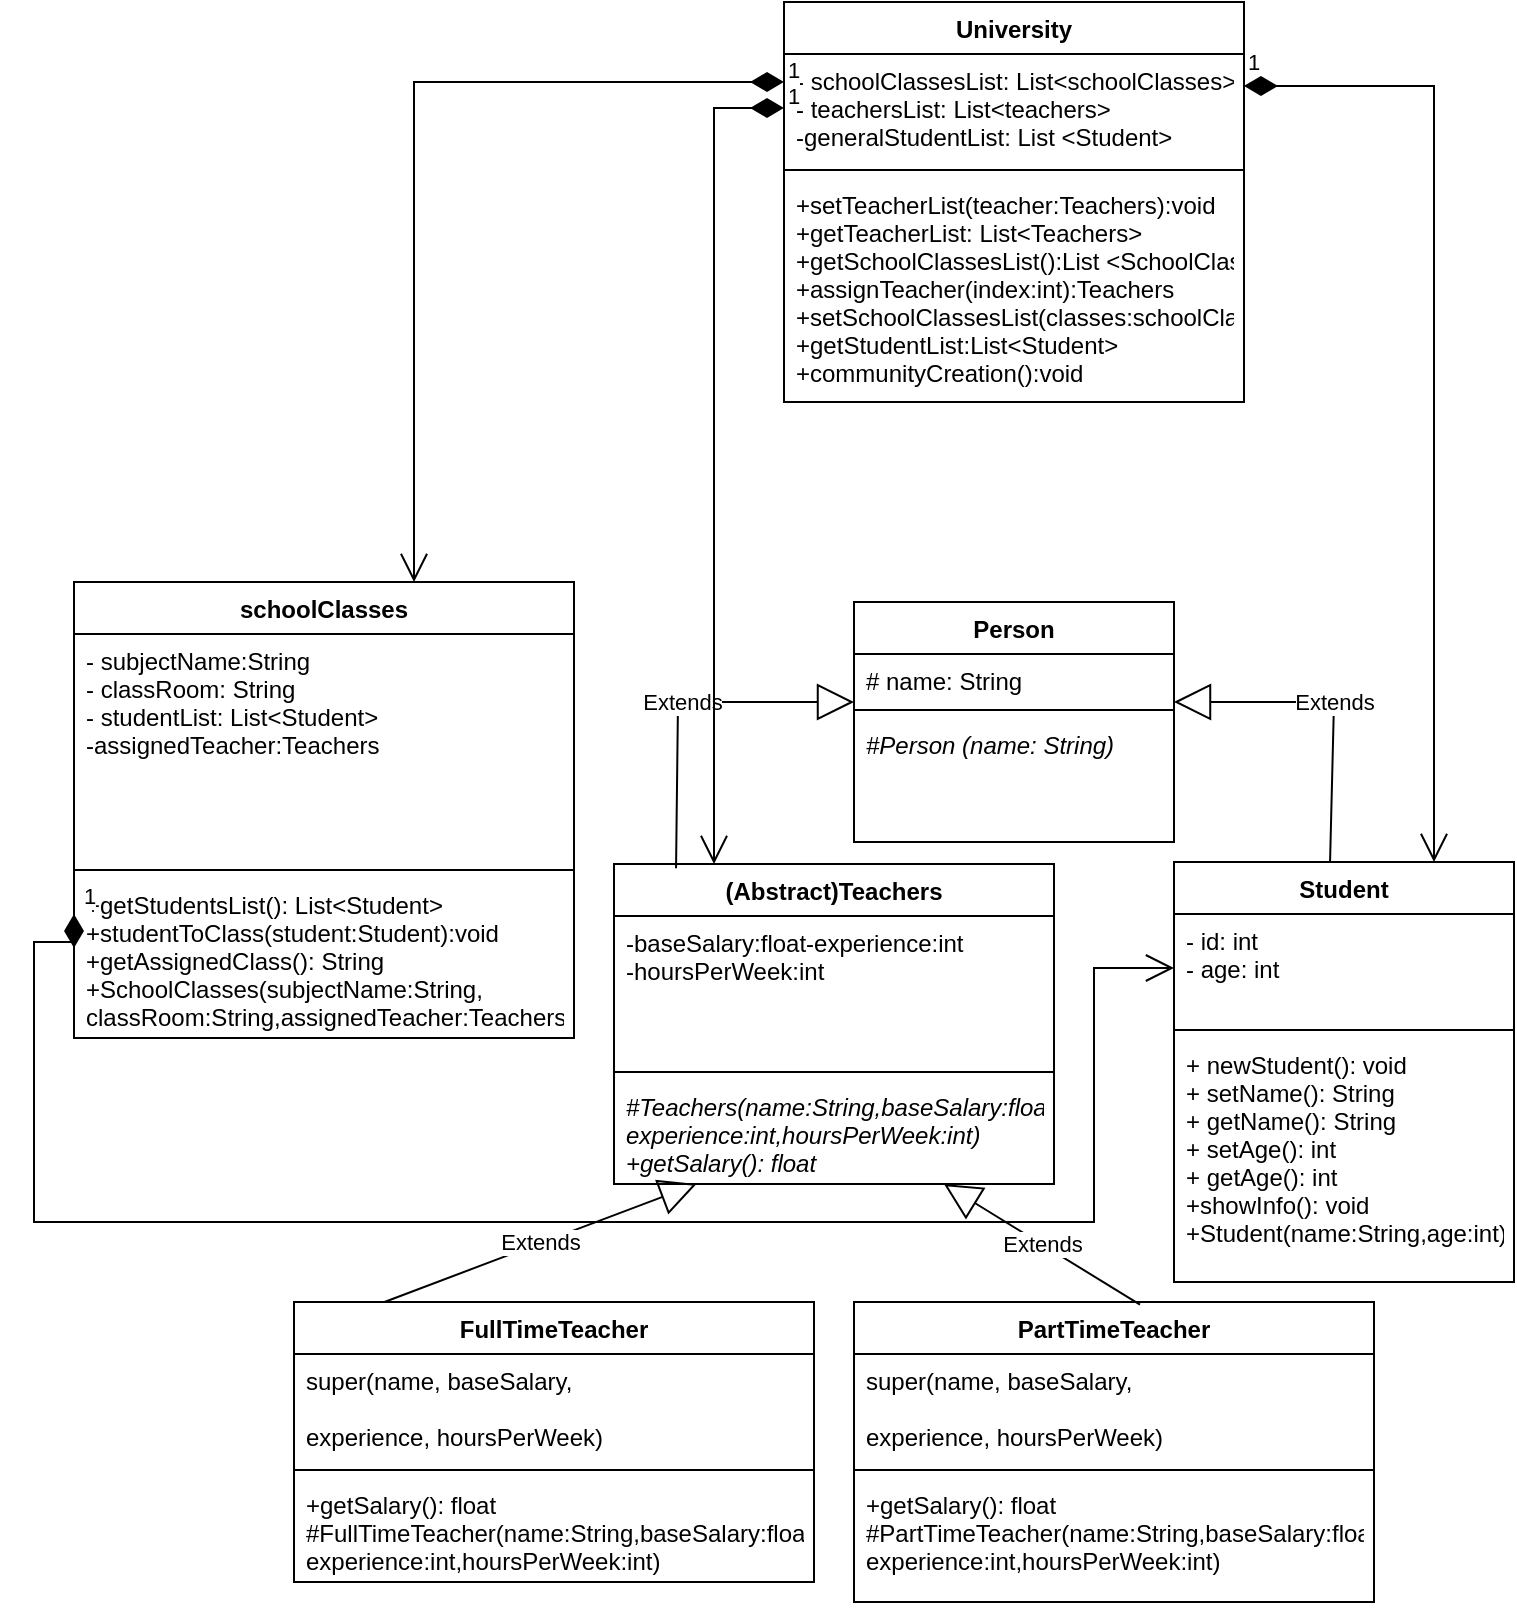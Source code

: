 <mxfile version="15.5.4" type="device"><diagram id="D64jUy97qxYlax9GTKlL" name="Page-1"><mxGraphModel dx="1445" dy="1405" grid="1" gridSize="10" guides="1" tooltips="1" connect="1" arrows="1" fold="1" page="1" pageScale="1" pageWidth="850" pageHeight="1100" math="0" shadow="0"><root><mxCell id="0"/><mxCell id="1" parent="0"/><mxCell id="5Z9yn803wzXrbbfWviQG-1" value="University" style="swimlane;fontStyle=1;align=center;verticalAlign=top;childLayout=stackLayout;horizontal=1;startSize=26;horizontalStack=0;resizeParent=1;resizeParentMax=0;resizeLast=0;collapsible=1;marginBottom=0;" parent="1" vertex="1"><mxGeometry x="325" y="-130" width="230" height="200" as="geometry"/></mxCell><mxCell id="5Z9yn803wzXrbbfWviQG-2" value="- schoolClassesList: List&lt;schoolClasses&gt;&#xA;- teachersList: List&lt;teachers&gt;&#xA;-generalStudentList: List &lt;Student&gt;&#xA;" style="text;strokeColor=none;fillColor=none;align=left;verticalAlign=top;spacingLeft=4;spacingRight=4;overflow=hidden;rotatable=0;points=[[0,0.5],[1,0.5]];portConstraint=eastwest;" parent="5Z9yn803wzXrbbfWviQG-1" vertex="1"><mxGeometry y="26" width="230" height="54" as="geometry"/></mxCell><mxCell id="5Z9yn803wzXrbbfWviQG-3" value="" style="line;strokeWidth=1;fillColor=none;align=left;verticalAlign=middle;spacingTop=-1;spacingLeft=3;spacingRight=3;rotatable=0;labelPosition=right;points=[];portConstraint=eastwest;" parent="5Z9yn803wzXrbbfWviQG-1" vertex="1"><mxGeometry y="80" width="230" height="8" as="geometry"/></mxCell><mxCell id="5Z9yn803wzXrbbfWviQG-4" value="+setTeacherList(teacher:Teachers):void&#xA;+getTeacherList: List&lt;Teachers&gt;&#xA;+getSchoolClassesList():List &lt;SchoolClasses&gt;&#xA;+assignTeacher(index:int):Teachers&#xA;+setSchoolClassesList(classes:schoolClasses) :void&#xA;+getStudentList:List&lt;Student&gt;&#xA;+communityCreation():void&#xA;" style="text;strokeColor=none;fillColor=none;align=left;verticalAlign=top;spacingLeft=4;spacingRight=4;overflow=hidden;rotatable=0;points=[[0,0.5],[1,0.5]];portConstraint=eastwest;" parent="5Z9yn803wzXrbbfWviQG-1" vertex="1"><mxGeometry y="88" width="230" height="112" as="geometry"/></mxCell><mxCell id="5Z9yn803wzXrbbfWviQG-9" value="(Abstract)Teachers" style="swimlane;fontStyle=1;align=center;verticalAlign=top;childLayout=stackLayout;horizontal=1;startSize=26;horizontalStack=0;resizeParent=1;resizeParentMax=0;resizeLast=0;collapsible=1;marginBottom=0;" parent="1" vertex="1"><mxGeometry x="240" y="301" width="220" height="160" as="geometry"/></mxCell><mxCell id="5Z9yn803wzXrbbfWviQG-10" value="-baseSalary:float-experience:int&#xA;-hoursPerWeek:int" style="text;strokeColor=none;fillColor=none;align=left;verticalAlign=top;spacingLeft=4;spacingRight=4;overflow=hidden;rotatable=0;points=[[0,0.5],[1,0.5]];portConstraint=eastwest;" parent="5Z9yn803wzXrbbfWviQG-9" vertex="1"><mxGeometry y="26" width="220" height="74" as="geometry"/></mxCell><mxCell id="5Z9yn803wzXrbbfWviQG-11" value="" style="line;strokeWidth=1;fillColor=none;align=left;verticalAlign=middle;spacingTop=-1;spacingLeft=3;spacingRight=3;rotatable=0;labelPosition=right;points=[];portConstraint=eastwest;" parent="5Z9yn803wzXrbbfWviQG-9" vertex="1"><mxGeometry y="100" width="220" height="8" as="geometry"/></mxCell><mxCell id="5Z9yn803wzXrbbfWviQG-12" value="#Teachers(name:String,baseSalary:float,&#xA;experience:int,hoursPerWeek:int)&#xA;+getSalary(): float&#xA;" style="text;strokeColor=none;fillColor=none;align=left;verticalAlign=top;spacingLeft=4;spacingRight=4;overflow=hidden;rotatable=0;points=[[0,0.5],[1,0.5]];portConstraint=eastwest;fontStyle=2" parent="5Z9yn803wzXrbbfWviQG-9" vertex="1"><mxGeometry y="108" width="220" height="52" as="geometry"/></mxCell><mxCell id="5Z9yn803wzXrbbfWviQG-13" value="Student" style="swimlane;fontStyle=1;align=center;verticalAlign=top;childLayout=stackLayout;horizontal=1;startSize=26;horizontalStack=0;resizeParent=1;resizeParentMax=0;resizeLast=0;collapsible=1;marginBottom=0;" parent="1" vertex="1"><mxGeometry x="520" y="300" width="170" height="210" as="geometry"/></mxCell><mxCell id="5Z9yn803wzXrbbfWviQG-14" value="- id: int&#xA;- age: int&#xA;" style="text;strokeColor=none;fillColor=none;align=left;verticalAlign=top;spacingLeft=4;spacingRight=4;overflow=hidden;rotatable=0;points=[[0,0.5],[1,0.5]];portConstraint=eastwest;" parent="5Z9yn803wzXrbbfWviQG-13" vertex="1"><mxGeometry y="26" width="170" height="54" as="geometry"/></mxCell><mxCell id="5Z9yn803wzXrbbfWviQG-15" value="" style="line;strokeWidth=1;fillColor=none;align=left;verticalAlign=middle;spacingTop=-1;spacingLeft=3;spacingRight=3;rotatable=0;labelPosition=right;points=[];portConstraint=eastwest;" parent="5Z9yn803wzXrbbfWviQG-13" vertex="1"><mxGeometry y="80" width="170" height="8" as="geometry"/></mxCell><mxCell id="5Z9yn803wzXrbbfWviQG-16" value="+ newStudent(): void&#xA;+ setName(): String&#xA;+ getName(): String&#xA;+ setAge(): int&#xA;+ getAge(): int&#xA;+showInfo(): void&#xA;+Student(name:String,age:int)&#xA;&#xA;" style="text;strokeColor=none;fillColor=none;align=left;verticalAlign=top;spacingLeft=4;spacingRight=4;overflow=hidden;rotatable=0;points=[[0,0.5],[1,0.5]];portConstraint=eastwest;" parent="5Z9yn803wzXrbbfWviQG-13" vertex="1"><mxGeometry y="88" width="170" height="122" as="geometry"/></mxCell><mxCell id="5Z9yn803wzXrbbfWviQG-17" value="Extends" style="endArrow=block;endSize=16;endFill=0;html=1;rounded=0;exitX=0.141;exitY=0.013;exitDx=0;exitDy=0;exitPerimeter=0;" parent="1" source="5Z9yn803wzXrbbfWviQG-9" edge="1"><mxGeometry width="160" relative="1" as="geometry"><mxPoint x="272" y="310" as="sourcePoint"/><mxPoint x="360" y="220" as="targetPoint"/><Array as="points"><mxPoint x="272" y="220"/></Array></mxGeometry></mxCell><mxCell id="5Z9yn803wzXrbbfWviQG-19" value="Extends" style="endArrow=block;endSize=16;endFill=0;html=1;rounded=0;exitX=0.459;exitY=0;exitDx=0;exitDy=0;exitPerimeter=0;" parent="1" source="5Z9yn803wzXrbbfWviQG-13" edge="1"><mxGeometry width="160" relative="1" as="geometry"><mxPoint x="605" y="300" as="sourcePoint"/><mxPoint x="520" y="220" as="targetPoint"/><Array as="points"><mxPoint x="600" y="220"/></Array></mxGeometry></mxCell><mxCell id="5Z9yn803wzXrbbfWviQG-20" value="schoolClasses" style="swimlane;fontStyle=1;align=center;verticalAlign=top;childLayout=stackLayout;horizontal=1;startSize=26;horizontalStack=0;resizeParent=1;resizeParentMax=0;resizeLast=0;collapsible=1;marginBottom=0;" parent="1" vertex="1"><mxGeometry x="-30" y="160" width="250" height="228" as="geometry"/></mxCell><mxCell id="5Z9yn803wzXrbbfWviQG-21" value="- subjectName:String&#xA;- classRoom: String&#xA;- studentList: List&lt;Student&gt;&#xA;-assignedTeacher:Teachers&#xA;" style="text;strokeColor=none;fillColor=none;align=left;verticalAlign=top;spacingLeft=4;spacingRight=4;overflow=hidden;rotatable=0;points=[[0,0.5],[1,0.5]];portConstraint=eastwest;" parent="5Z9yn803wzXrbbfWviQG-20" vertex="1"><mxGeometry y="26" width="250" height="114" as="geometry"/></mxCell><mxCell id="5Z9yn803wzXrbbfWviQG-22" value="" style="line;strokeWidth=1;fillColor=none;align=left;verticalAlign=middle;spacingTop=-1;spacingLeft=3;spacingRight=3;rotatable=0;labelPosition=right;points=[];portConstraint=eastwest;" parent="5Z9yn803wzXrbbfWviQG-20" vertex="1"><mxGeometry y="140" width="250" height="8" as="geometry"/></mxCell><mxCell id="5Z9yn803wzXrbbfWviQG-23" value="+getStudentsList(): List&lt;Student&gt;&#xA;+studentToClass(student:Student):void&#xA;+getAssignedClass(): String&#xA;+SchoolClasses(subjectName:String,&#xA;classRoom:String,assignedTeacher:Teachers)&#xA;&#xA;&#xA;&#xA;" style="text;strokeColor=none;fillColor=none;align=left;verticalAlign=top;spacingLeft=4;spacingRight=4;overflow=hidden;rotatable=0;points=[[0,0.5],[1,0.5]];portConstraint=eastwest;" parent="5Z9yn803wzXrbbfWviQG-20" vertex="1"><mxGeometry y="148" width="250" height="80" as="geometry"/></mxCell><mxCell id="qD3pu8DYilqJvUPGhhOX-1" value="Person" style="swimlane;fontStyle=1;align=center;verticalAlign=top;childLayout=stackLayout;horizontal=1;startSize=26;horizontalStack=0;resizeParent=1;resizeParentMax=0;resizeLast=0;collapsible=1;marginBottom=0;" parent="1" vertex="1"><mxGeometry x="360" y="170" width="160" height="120" as="geometry"/></mxCell><mxCell id="qD3pu8DYilqJvUPGhhOX-2" value="# name: String" style="text;strokeColor=none;fillColor=none;align=left;verticalAlign=top;spacingLeft=4;spacingRight=4;overflow=hidden;rotatable=0;points=[[0,0.5],[1,0.5]];portConstraint=eastwest;" parent="qD3pu8DYilqJvUPGhhOX-1" vertex="1"><mxGeometry y="26" width="160" height="24" as="geometry"/></mxCell><mxCell id="qD3pu8DYilqJvUPGhhOX-3" value="" style="line;strokeWidth=1;fillColor=none;align=left;verticalAlign=middle;spacingTop=-1;spacingLeft=3;spacingRight=3;rotatable=0;labelPosition=right;points=[];portConstraint=eastwest;" parent="qD3pu8DYilqJvUPGhhOX-1" vertex="1"><mxGeometry y="50" width="160" height="8" as="geometry"/></mxCell><mxCell id="qD3pu8DYilqJvUPGhhOX-4" value="#Person (name: String)" style="text;strokeColor=none;fillColor=none;align=left;verticalAlign=top;spacingLeft=4;spacingRight=4;overflow=hidden;rotatable=0;points=[[0,0.5],[1,0.5]];portConstraint=eastwest;fontStyle=2" parent="qD3pu8DYilqJvUPGhhOX-1" vertex="1"><mxGeometry y="58" width="160" height="62" as="geometry"/></mxCell><mxCell id="qD3pu8DYilqJvUPGhhOX-5" value="1" style="endArrow=open;html=1;endSize=12;startArrow=diamondThin;startSize=14;startFill=1;edgeStyle=orthogonalEdgeStyle;align=left;verticalAlign=bottom;rounded=0;exitX=1;exitY=0.296;exitDx=0;exitDy=0;exitPerimeter=0;" parent="1" source="5Z9yn803wzXrbbfWviQG-2" target="5Z9yn803wzXrbbfWviQG-13" edge="1"><mxGeometry x="-1" y="3" relative="1" as="geometry"><mxPoint x="345" y="80" as="sourcePoint"/><mxPoint x="710" y="360" as="targetPoint"/><Array as="points"><mxPoint x="650" y="-88"/></Array></mxGeometry></mxCell><mxCell id="qD3pu8DYilqJvUPGhhOX-6" value="1" style="endArrow=open;html=1;endSize=12;startArrow=diamondThin;startSize=14;startFill=1;edgeStyle=orthogonalEdgeStyle;align=left;verticalAlign=bottom;rounded=0;exitX=0;exitY=0.5;exitDx=0;exitDy=0;" parent="1" source="5Z9yn803wzXrbbfWviQG-2" target="5Z9yn803wzXrbbfWviQG-9" edge="1"><mxGeometry x="-1" y="3" relative="1" as="geometry"><mxPoint x="280" y="170" as="sourcePoint"/><mxPoint x="250" y="310" as="targetPoint"/><Array as="points"><mxPoint x="290" y="-77"/></Array></mxGeometry></mxCell><mxCell id="qD3pu8DYilqJvUPGhhOX-8" value="FullTimeTeacher" style="swimlane;fontStyle=1;align=center;verticalAlign=top;childLayout=stackLayout;horizontal=1;startSize=26;horizontalStack=0;resizeParent=1;resizeParentMax=0;resizeLast=0;collapsible=1;marginBottom=0;" parent="1" vertex="1"><mxGeometry x="80" y="520" width="260" height="140" as="geometry"/></mxCell><mxCell id="qD3pu8DYilqJvUPGhhOX-9" value="super(name, baseSalary, &#xA;&#xA;experience, hoursPerWeek)" style="text;strokeColor=none;fillColor=none;align=left;verticalAlign=top;spacingLeft=4;spacingRight=4;overflow=hidden;rotatable=0;points=[[0,0.5],[1,0.5]];portConstraint=eastwest;" parent="qD3pu8DYilqJvUPGhhOX-8" vertex="1"><mxGeometry y="26" width="260" height="54" as="geometry"/></mxCell><mxCell id="qD3pu8DYilqJvUPGhhOX-10" value="" style="line;strokeWidth=1;fillColor=none;align=left;verticalAlign=middle;spacingTop=-1;spacingLeft=3;spacingRight=3;rotatable=0;labelPosition=right;points=[];portConstraint=eastwest;" parent="qD3pu8DYilqJvUPGhhOX-8" vertex="1"><mxGeometry y="80" width="260" height="8" as="geometry"/></mxCell><mxCell id="qD3pu8DYilqJvUPGhhOX-11" value="+getSalary(): float&#xA;#FullTimeTeacher(name:String,baseSalary:float,&#xA;experience:int,hoursPerWeek:int)" style="text;strokeColor=none;fillColor=none;align=left;verticalAlign=top;spacingLeft=4;spacingRight=4;overflow=hidden;rotatable=0;points=[[0,0.5],[1,0.5]];portConstraint=eastwest;" parent="qD3pu8DYilqJvUPGhhOX-8" vertex="1"><mxGeometry y="88" width="260" height="52" as="geometry"/></mxCell><mxCell id="qD3pu8DYilqJvUPGhhOX-12" value="PartTimeTeacher" style="swimlane;fontStyle=1;align=center;verticalAlign=top;childLayout=stackLayout;horizontal=1;startSize=26;horizontalStack=0;resizeParent=1;resizeParentMax=0;resizeLast=0;collapsible=1;marginBottom=0;" parent="1" vertex="1"><mxGeometry x="360" y="520" width="260" height="150" as="geometry"/></mxCell><mxCell id="qD3pu8DYilqJvUPGhhOX-13" value="super(name, baseSalary, &#xA;&#xA;experience, hoursPerWeek)" style="text;strokeColor=none;fillColor=none;align=left;verticalAlign=top;spacingLeft=4;spacingRight=4;overflow=hidden;rotatable=0;points=[[0,0.5],[1,0.5]];portConstraint=eastwest;" parent="qD3pu8DYilqJvUPGhhOX-12" vertex="1"><mxGeometry y="26" width="260" height="54" as="geometry"/></mxCell><mxCell id="qD3pu8DYilqJvUPGhhOX-14" value="" style="line;strokeWidth=1;fillColor=none;align=left;verticalAlign=middle;spacingTop=-1;spacingLeft=3;spacingRight=3;rotatable=0;labelPosition=right;points=[];portConstraint=eastwest;" parent="qD3pu8DYilqJvUPGhhOX-12" vertex="1"><mxGeometry y="80" width="260" height="8" as="geometry"/></mxCell><mxCell id="qD3pu8DYilqJvUPGhhOX-15" value="+getSalary(): float&#xA;#PartTimeTeacher(name:String,baseSalary:float,&#xA;experience:int,hoursPerWeek:int)&#xA;&#xA;&#xA;" style="text;strokeColor=none;fillColor=none;align=left;verticalAlign=top;spacingLeft=4;spacingRight=4;overflow=hidden;rotatable=0;points=[[0,0.5],[1,0.5]];portConstraint=eastwest;" parent="qD3pu8DYilqJvUPGhhOX-12" vertex="1"><mxGeometry y="88" width="260" height="62" as="geometry"/></mxCell><mxCell id="7UJC0qt8KEDfWMZpI93T-4" value="1" style="endArrow=open;html=1;endSize=12;startArrow=diamondThin;startSize=14;startFill=1;edgeStyle=orthogonalEdgeStyle;align=left;verticalAlign=bottom;rounded=0;" parent="1" source="5Z9yn803wzXrbbfWviQG-2" target="5Z9yn803wzXrbbfWviQG-20" edge="1"><mxGeometry x="-1" y="3" relative="1" as="geometry"><mxPoint x="320" y="60" as="sourcePoint"/><mxPoint x="500" y="40" as="targetPoint"/><Array as="points"><mxPoint x="140" y="-90"/></Array></mxGeometry></mxCell><mxCell id="bOKII2jg7iaazdYQos9P-1" value="1" style="endArrow=open;html=1;endSize=12;startArrow=diamondThin;startSize=14;startFill=1;edgeStyle=orthogonalEdgeStyle;align=left;verticalAlign=bottom;rounded=0;exitX=0;exitY=0.225;exitDx=0;exitDy=0;exitPerimeter=0;" edge="1" parent="1" source="5Z9yn803wzXrbbfWviQG-23" target="5Z9yn803wzXrbbfWviQG-14"><mxGeometry x="-1" y="3" relative="1" as="geometry"><mxPoint x="-20" y="340" as="sourcePoint"/><mxPoint x="140" y="340" as="targetPoint"/><Array as="points"><mxPoint x="-50" y="340"/><mxPoint x="-50" y="480"/><mxPoint x="480" y="480"/><mxPoint x="480" y="353"/></Array></mxGeometry></mxCell><mxCell id="7UJC0qt8KEDfWMZpI93T-2" value="Extends" style="endArrow=block;endSize=16;endFill=0;html=1;rounded=0;exitX=0.174;exitY=0;exitDx=0;exitDy=0;exitPerimeter=0;" parent="1" target="5Z9yn803wzXrbbfWviQG-12" edge="1" source="qD3pu8DYilqJvUPGhhOX-8"><mxGeometry width="160" relative="1" as="geometry"><mxPoint x="130" y="530" as="sourcePoint"/><mxPoint x="290" y="530" as="targetPoint"/></mxGeometry></mxCell><mxCell id="7UJC0qt8KEDfWMZpI93T-3" value="Extends" style="endArrow=block;endSize=16;endFill=0;html=1;rounded=0;entryX=0.75;entryY=1;entryDx=0;entryDy=0;exitX=0.55;exitY=0.009;exitDx=0;exitDy=0;exitPerimeter=0;" parent="1" target="5Z9yn803wzXrbbfWviQG-9" edge="1" source="qD3pu8DYilqJvUPGhhOX-12"><mxGeometry width="160" relative="1" as="geometry"><mxPoint x="470" y="540" as="sourcePoint"/><mxPoint x="630" y="540" as="targetPoint"/></mxGeometry></mxCell></root></mxGraphModel></diagram></mxfile>